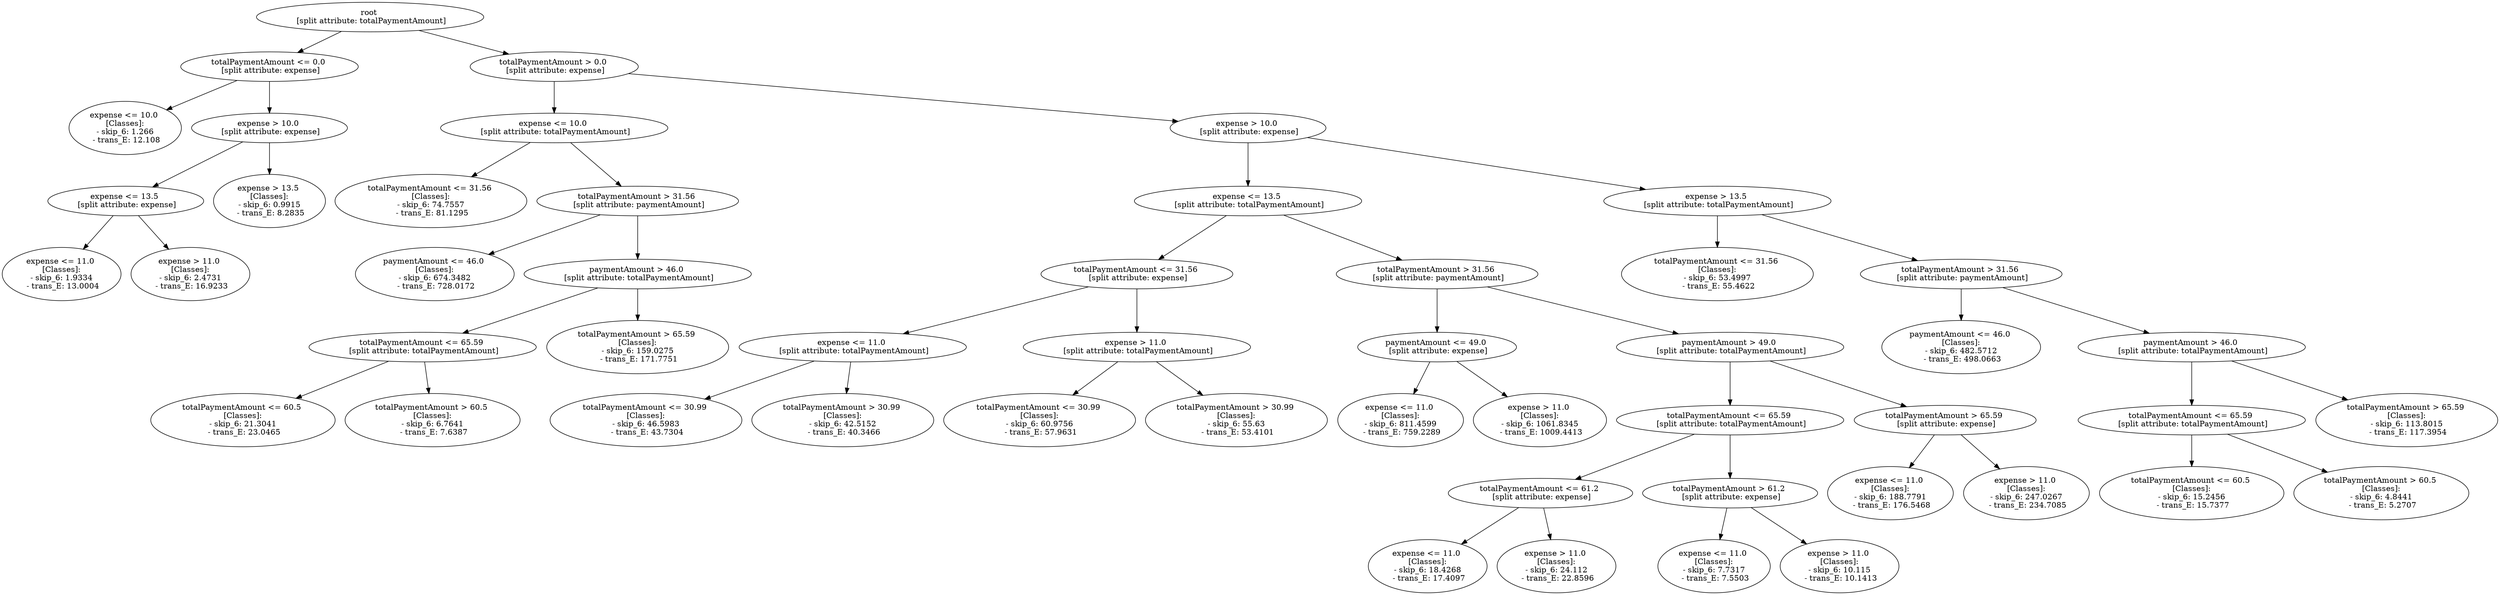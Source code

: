 // Road_Traffic_Fine_Management_Process-p_7-9
digraph "Road_Traffic_Fine_Management_Process-p_7-9" {
	"352f81b8-f064-4632-a95b-dc279502087a" [label="root 
 [split attribute: totalPaymentAmount]"]
	"8014219f-d5fd-459b-88bf-007e87e626a8" [label="totalPaymentAmount <= 0.0 
 [split attribute: expense]"]
	"352f81b8-f064-4632-a95b-dc279502087a" -> "8014219f-d5fd-459b-88bf-007e87e626a8"
	"44e7feb8-5d89-4562-88c4-7401f738d959" [label="expense <= 10.0 
 [Classes]: 
 - skip_6: 1.266 
 - trans_E: 12.108"]
	"8014219f-d5fd-459b-88bf-007e87e626a8" -> "44e7feb8-5d89-4562-88c4-7401f738d959"
	"ee202aaf-c635-4141-9036-e74df160a755" [label="expense > 10.0 
 [split attribute: expense]"]
	"8014219f-d5fd-459b-88bf-007e87e626a8" -> "ee202aaf-c635-4141-9036-e74df160a755"
	"00489ce4-4d06-4e81-8ddb-2355d29c67fb" [label="expense <= 13.5 
 [split attribute: expense]"]
	"ee202aaf-c635-4141-9036-e74df160a755" -> "00489ce4-4d06-4e81-8ddb-2355d29c67fb"
	"e64f0359-53fd-4275-a8fa-f4d93b37da19" [label="expense <= 11.0 
 [Classes]: 
 - skip_6: 1.9334 
 - trans_E: 13.0004"]
	"00489ce4-4d06-4e81-8ddb-2355d29c67fb" -> "e64f0359-53fd-4275-a8fa-f4d93b37da19"
	"7954e11c-522c-45c9-ab2e-78ffd13b8d01" [label="expense > 11.0 
 [Classes]: 
 - skip_6: 2.4731 
 - trans_E: 16.9233"]
	"00489ce4-4d06-4e81-8ddb-2355d29c67fb" -> "7954e11c-522c-45c9-ab2e-78ffd13b8d01"
	"d8d44d45-563b-46be-ab07-2ac24c7d046f" [label="expense > 13.5 
 [Classes]: 
 - skip_6: 0.9915 
 - trans_E: 8.2835"]
	"ee202aaf-c635-4141-9036-e74df160a755" -> "d8d44d45-563b-46be-ab07-2ac24c7d046f"
	"b8cb8160-6b88-44b7-86c0-4ff9c9612e20" [label="totalPaymentAmount > 0.0 
 [split attribute: expense]"]
	"352f81b8-f064-4632-a95b-dc279502087a" -> "b8cb8160-6b88-44b7-86c0-4ff9c9612e20"
	"86ff329b-7c42-41bc-aa62-d4043a8762a9" [label="expense <= 10.0 
 [split attribute: totalPaymentAmount]"]
	"b8cb8160-6b88-44b7-86c0-4ff9c9612e20" -> "86ff329b-7c42-41bc-aa62-d4043a8762a9"
	"086abb86-65d0-4bc0-a6eb-b7bcb924fd00" [label="totalPaymentAmount <= 31.56 
 [Classes]: 
 - skip_6: 74.7557 
 - trans_E: 81.1295"]
	"86ff329b-7c42-41bc-aa62-d4043a8762a9" -> "086abb86-65d0-4bc0-a6eb-b7bcb924fd00"
	"3a5b2a52-985c-451e-be54-6ffe74e93f27" [label="totalPaymentAmount > 31.56 
 [split attribute: paymentAmount]"]
	"86ff329b-7c42-41bc-aa62-d4043a8762a9" -> "3a5b2a52-985c-451e-be54-6ffe74e93f27"
	"9aa31efe-6d7e-4cef-8c9d-0e71ee7dd25c" [label="paymentAmount <= 46.0 
 [Classes]: 
 - skip_6: 674.3482 
 - trans_E: 728.0172"]
	"3a5b2a52-985c-451e-be54-6ffe74e93f27" -> "9aa31efe-6d7e-4cef-8c9d-0e71ee7dd25c"
	"9cbb9c37-3bc8-40da-8901-c75423ad483a" [label="paymentAmount > 46.0 
 [split attribute: totalPaymentAmount]"]
	"3a5b2a52-985c-451e-be54-6ffe74e93f27" -> "9cbb9c37-3bc8-40da-8901-c75423ad483a"
	"4dd3fc1e-de34-4dab-bec0-677be6495bfb" [label="totalPaymentAmount <= 65.59 
 [split attribute: totalPaymentAmount]"]
	"9cbb9c37-3bc8-40da-8901-c75423ad483a" -> "4dd3fc1e-de34-4dab-bec0-677be6495bfb"
	"0397b15b-22db-4f18-be3f-f15ed5aed743" [label="totalPaymentAmount <= 60.5 
 [Classes]: 
 - skip_6: 21.3041 
 - trans_E: 23.0465"]
	"4dd3fc1e-de34-4dab-bec0-677be6495bfb" -> "0397b15b-22db-4f18-be3f-f15ed5aed743"
	"305ecc98-b4f5-4ce9-8ea1-45bbd53e8dbc" [label="totalPaymentAmount > 60.5 
 [Classes]: 
 - skip_6: 6.7641 
 - trans_E: 7.6387"]
	"4dd3fc1e-de34-4dab-bec0-677be6495bfb" -> "305ecc98-b4f5-4ce9-8ea1-45bbd53e8dbc"
	"f56085ee-d1dc-4918-855b-860c1f4c6ef2" [label="totalPaymentAmount > 65.59 
 [Classes]: 
 - skip_6: 159.0275 
 - trans_E: 171.7751"]
	"9cbb9c37-3bc8-40da-8901-c75423ad483a" -> "f56085ee-d1dc-4918-855b-860c1f4c6ef2"
	"e8740ff0-3151-470a-950e-54427cc15b3c" [label="expense > 10.0 
 [split attribute: expense]"]
	"b8cb8160-6b88-44b7-86c0-4ff9c9612e20" -> "e8740ff0-3151-470a-950e-54427cc15b3c"
	"a610d504-540f-47a5-ab71-eb8b0a7d90c1" [label="expense <= 13.5 
 [split attribute: totalPaymentAmount]"]
	"e8740ff0-3151-470a-950e-54427cc15b3c" -> "a610d504-540f-47a5-ab71-eb8b0a7d90c1"
	"9c03f2c7-3efd-407d-9816-346089539422" [label="totalPaymentAmount <= 31.56 
 [split attribute: expense]"]
	"a610d504-540f-47a5-ab71-eb8b0a7d90c1" -> "9c03f2c7-3efd-407d-9816-346089539422"
	"e680a7fa-af1b-4d4f-a938-df26b13cefed" [label="expense <= 11.0 
 [split attribute: totalPaymentAmount]"]
	"9c03f2c7-3efd-407d-9816-346089539422" -> "e680a7fa-af1b-4d4f-a938-df26b13cefed"
	"3509c54e-e2be-4b52-80fa-581ca13fb81b" [label="totalPaymentAmount <= 30.99 
 [Classes]: 
 - skip_6: 46.5983 
 - trans_E: 43.7304"]
	"e680a7fa-af1b-4d4f-a938-df26b13cefed" -> "3509c54e-e2be-4b52-80fa-581ca13fb81b"
	"e4c69ecd-e915-48e0-99c6-9550270aa91e" [label="totalPaymentAmount > 30.99 
 [Classes]: 
 - skip_6: 42.5152 
 - trans_E: 40.3466"]
	"e680a7fa-af1b-4d4f-a938-df26b13cefed" -> "e4c69ecd-e915-48e0-99c6-9550270aa91e"
	"94d939bf-4abd-452c-ba42-922599c01788" [label="expense > 11.0 
 [split attribute: totalPaymentAmount]"]
	"9c03f2c7-3efd-407d-9816-346089539422" -> "94d939bf-4abd-452c-ba42-922599c01788"
	"7035e4e4-d287-4f6c-bf31-8257103fae4f" [label="totalPaymentAmount <= 30.99 
 [Classes]: 
 - skip_6: 60.9756 
 - trans_E: 57.9631"]
	"94d939bf-4abd-452c-ba42-922599c01788" -> "7035e4e4-d287-4f6c-bf31-8257103fae4f"
	"354f21fb-2b73-470c-9827-40898d3c27d2" [label="totalPaymentAmount > 30.99 
 [Classes]: 
 - skip_6: 55.63 
 - trans_E: 53.4101"]
	"94d939bf-4abd-452c-ba42-922599c01788" -> "354f21fb-2b73-470c-9827-40898d3c27d2"
	"31a4d5d8-8d22-4b1d-b359-d5c80e349a1b" [label="totalPaymentAmount > 31.56 
 [split attribute: paymentAmount]"]
	"a610d504-540f-47a5-ab71-eb8b0a7d90c1" -> "31a4d5d8-8d22-4b1d-b359-d5c80e349a1b"
	"d92083f0-262a-4dbb-aeb8-07675a4bff9d" [label="paymentAmount <= 49.0 
 [split attribute: expense]"]
	"31a4d5d8-8d22-4b1d-b359-d5c80e349a1b" -> "d92083f0-262a-4dbb-aeb8-07675a4bff9d"
	"d9249818-00c3-4642-ab7a-f70631008bcc" [label="expense <= 11.0 
 [Classes]: 
 - skip_6: 811.4599 
 - trans_E: 759.2289"]
	"d92083f0-262a-4dbb-aeb8-07675a4bff9d" -> "d9249818-00c3-4642-ab7a-f70631008bcc"
	"82021ec9-31a1-4ddc-b0ba-d756faae6336" [label="expense > 11.0 
 [Classes]: 
 - skip_6: 1061.8345 
 - trans_E: 1009.4413"]
	"d92083f0-262a-4dbb-aeb8-07675a4bff9d" -> "82021ec9-31a1-4ddc-b0ba-d756faae6336"
	"bf65534e-a631-43e0-b382-07ac647dd890" [label="paymentAmount > 49.0 
 [split attribute: totalPaymentAmount]"]
	"31a4d5d8-8d22-4b1d-b359-d5c80e349a1b" -> "bf65534e-a631-43e0-b382-07ac647dd890"
	"297557c8-6a9a-47b1-adb9-59c293e60d59" [label="totalPaymentAmount <= 65.59 
 [split attribute: totalPaymentAmount]"]
	"bf65534e-a631-43e0-b382-07ac647dd890" -> "297557c8-6a9a-47b1-adb9-59c293e60d59"
	"ed902c0e-ecea-4efd-ba50-9db3f5cfc8c8" [label="totalPaymentAmount <= 61.2 
 [split attribute: expense]"]
	"297557c8-6a9a-47b1-adb9-59c293e60d59" -> "ed902c0e-ecea-4efd-ba50-9db3f5cfc8c8"
	"eeada097-f5a0-47fa-93ed-d71246e032a9" [label="expense <= 11.0 
 [Classes]: 
 - skip_6: 18.4268 
 - trans_E: 17.4097"]
	"ed902c0e-ecea-4efd-ba50-9db3f5cfc8c8" -> "eeada097-f5a0-47fa-93ed-d71246e032a9"
	"381a9d8b-2969-4d23-9d4f-860dcbeb4f47" [label="expense > 11.0 
 [Classes]: 
 - skip_6: 24.112 
 - trans_E: 22.8596"]
	"ed902c0e-ecea-4efd-ba50-9db3f5cfc8c8" -> "381a9d8b-2969-4d23-9d4f-860dcbeb4f47"
	"39ebbdca-81df-409b-8c5e-787c99fbe3f5" [label="totalPaymentAmount > 61.2 
 [split attribute: expense]"]
	"297557c8-6a9a-47b1-adb9-59c293e60d59" -> "39ebbdca-81df-409b-8c5e-787c99fbe3f5"
	"4052640a-fccb-435c-9a0d-3b61a241b6a7" [label="expense <= 11.0 
 [Classes]: 
 - skip_6: 7.7317 
 - trans_E: 7.5503"]
	"39ebbdca-81df-409b-8c5e-787c99fbe3f5" -> "4052640a-fccb-435c-9a0d-3b61a241b6a7"
	"dec67a31-6c7b-44e3-ba01-6a7e68ca4e1c" [label="expense > 11.0 
 [Classes]: 
 - skip_6: 10.115 
 - trans_E: 10.1413"]
	"39ebbdca-81df-409b-8c5e-787c99fbe3f5" -> "dec67a31-6c7b-44e3-ba01-6a7e68ca4e1c"
	"5c71fb96-425b-4a57-8da4-ca4c5f19c4f4" [label="totalPaymentAmount > 65.59 
 [split attribute: expense]"]
	"bf65534e-a631-43e0-b382-07ac647dd890" -> "5c71fb96-425b-4a57-8da4-ca4c5f19c4f4"
	"133736ef-e59b-4fb1-897a-3e7f43d6e014" [label="expense <= 11.0 
 [Classes]: 
 - skip_6: 188.7791 
 - trans_E: 176.5468"]
	"5c71fb96-425b-4a57-8da4-ca4c5f19c4f4" -> "133736ef-e59b-4fb1-897a-3e7f43d6e014"
	"bd1added-aa1f-4405-93bd-fff78f56c94f" [label="expense > 11.0 
 [Classes]: 
 - skip_6: 247.0267 
 - trans_E: 234.7085"]
	"5c71fb96-425b-4a57-8da4-ca4c5f19c4f4" -> "bd1added-aa1f-4405-93bd-fff78f56c94f"
	"2498dfdb-1ce1-413c-bc51-fdb9a327aeb1" [label="expense > 13.5 
 [split attribute: totalPaymentAmount]"]
	"e8740ff0-3151-470a-950e-54427cc15b3c" -> "2498dfdb-1ce1-413c-bc51-fdb9a327aeb1"
	"5d2d1241-97b2-4a37-a4cd-e98145f7f369" [label="totalPaymentAmount <= 31.56 
 [Classes]: 
 - skip_6: 53.4997 
 - trans_E: 55.4622"]
	"2498dfdb-1ce1-413c-bc51-fdb9a327aeb1" -> "5d2d1241-97b2-4a37-a4cd-e98145f7f369"
	"3a649705-dc45-4aa3-a6b6-f76f4f02d16e" [label="totalPaymentAmount > 31.56 
 [split attribute: paymentAmount]"]
	"2498dfdb-1ce1-413c-bc51-fdb9a327aeb1" -> "3a649705-dc45-4aa3-a6b6-f76f4f02d16e"
	"0ad4285f-c78b-4844-bed7-79675d33e7e5" [label="paymentAmount <= 46.0 
 [Classes]: 
 - skip_6: 482.5712 
 - trans_E: 498.0663"]
	"3a649705-dc45-4aa3-a6b6-f76f4f02d16e" -> "0ad4285f-c78b-4844-bed7-79675d33e7e5"
	"5a5aeb15-fc8a-48ea-907c-6beda2400838" [label="paymentAmount > 46.0 
 [split attribute: totalPaymentAmount]"]
	"3a649705-dc45-4aa3-a6b6-f76f4f02d16e" -> "5a5aeb15-fc8a-48ea-907c-6beda2400838"
	"30822540-c54a-4421-8425-1f5e72c58b75" [label="totalPaymentAmount <= 65.59 
 [split attribute: totalPaymentAmount]"]
	"5a5aeb15-fc8a-48ea-907c-6beda2400838" -> "30822540-c54a-4421-8425-1f5e72c58b75"
	"f16686fd-d596-48a9-98f2-3577951f7c8e" [label="totalPaymentAmount <= 60.5 
 [Classes]: 
 - skip_6: 15.2456 
 - trans_E: 15.7377"]
	"30822540-c54a-4421-8425-1f5e72c58b75" -> "f16686fd-d596-48a9-98f2-3577951f7c8e"
	"e885981c-6a56-4ae8-82f3-7d2fb5898754" [label="totalPaymentAmount > 60.5 
 [Classes]: 
 - skip_6: 4.8441 
 - trans_E: 5.2707"]
	"30822540-c54a-4421-8425-1f5e72c58b75" -> "e885981c-6a56-4ae8-82f3-7d2fb5898754"
	"6ad8835c-f14c-4c20-9634-6c8de5d97f24" [label="totalPaymentAmount > 65.59 
 [Classes]: 
 - skip_6: 113.8015 
 - trans_E: 117.3954"]
	"5a5aeb15-fc8a-48ea-907c-6beda2400838" -> "6ad8835c-f14c-4c20-9634-6c8de5d97f24"
}
